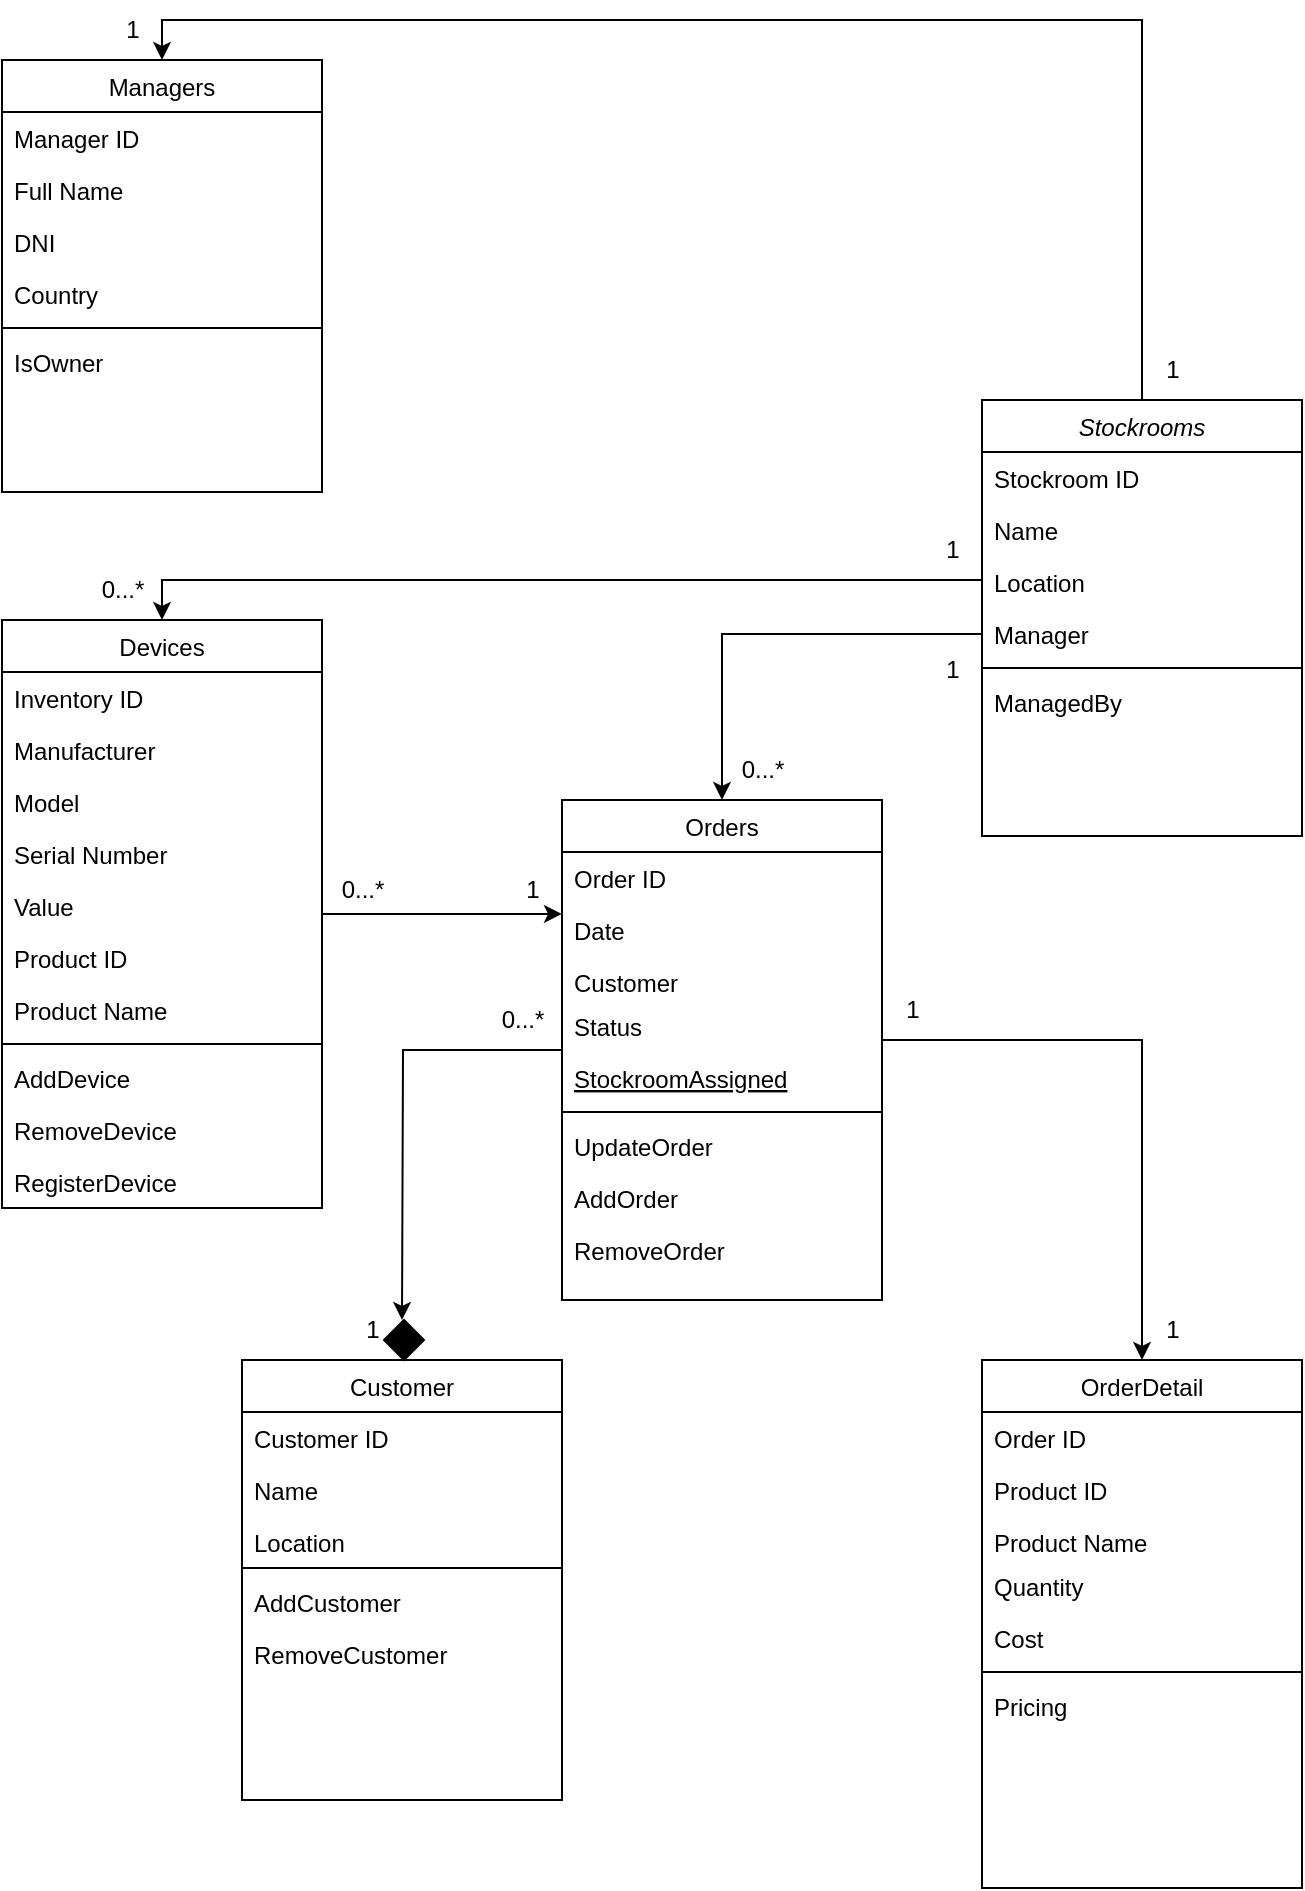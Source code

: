 <mxfile version="20.2.3" type="github"><diagram id="yNvFAJxsApXKGVOP22Gg" name="Page-1"><mxGraphModel dx="1422" dy="762" grid="1" gridSize="10" guides="1" tooltips="1" connect="1" arrows="1" fold="1" page="1" pageScale="1" pageWidth="850" pageHeight="1100" math="0" shadow="0"><root><mxCell id="0"/><mxCell id="1" parent="0"/><mxCell id="cPBRuptor7ug4qodC-C1-1" style="edgeStyle=orthogonalEdgeStyle;rounded=0;orthogonalLoop=1;jettySize=auto;html=1;strokeColor=#000000;entryX=0.5;entryY=0;entryDx=0;entryDy=0;" edge="1" parent="1" source="cPBRuptor7ug4qodC-C1-3" target="cPBRuptor7ug4qodC-C1-10"><mxGeometry relative="1" as="geometry"><Array as="points"><mxPoint x="120" y="330"/></Array></mxGeometry></mxCell><mxCell id="cPBRuptor7ug4qodC-C1-2" style="edgeStyle=orthogonalEdgeStyle;rounded=0;orthogonalLoop=1;jettySize=auto;html=1;entryX=0.5;entryY=0;entryDx=0;entryDy=0;strokeColor=#000000;startArrow=none;exitX=0.5;exitY=0;exitDx=0;exitDy=0;" edge="1" parent="1" source="cPBRuptor7ug4qodC-C1-3" target="cPBRuptor7ug4qodC-C1-20"><mxGeometry relative="1" as="geometry"><Array as="points"/></mxGeometry></mxCell><mxCell id="cPBRuptor7ug4qodC-C1-3" value="Stockrooms" style="swimlane;fontStyle=2;align=center;verticalAlign=top;childLayout=stackLayout;horizontal=1;startSize=26;horizontalStack=0;resizeParent=1;resizeLast=0;collapsible=1;marginBottom=0;rounded=0;shadow=0;strokeWidth=1;" vertex="1" parent="1"><mxGeometry x="530" y="240" width="160" height="218" as="geometry"><mxRectangle x="230" y="140" width="160" height="26" as="alternateBounds"/></mxGeometry></mxCell><mxCell id="cPBRuptor7ug4qodC-C1-4" value="Stockroom ID" style="text;align=left;verticalAlign=top;spacingLeft=4;spacingRight=4;overflow=hidden;rotatable=0;points=[[0,0.5],[1,0.5]];portConstraint=eastwest;" vertex="1" parent="cPBRuptor7ug4qodC-C1-3"><mxGeometry y="26" width="160" height="26" as="geometry"/></mxCell><mxCell id="cPBRuptor7ug4qodC-C1-5" value="Name" style="text;align=left;verticalAlign=top;spacingLeft=4;spacingRight=4;overflow=hidden;rotatable=0;points=[[0,0.5],[1,0.5]];portConstraint=eastwest;rounded=0;shadow=0;html=0;" vertex="1" parent="cPBRuptor7ug4qodC-C1-3"><mxGeometry y="52" width="160" height="26" as="geometry"/></mxCell><mxCell id="cPBRuptor7ug4qodC-C1-6" value="Location" style="text;align=left;verticalAlign=top;spacingLeft=4;spacingRight=4;overflow=hidden;rotatable=0;points=[[0,0.5],[1,0.5]];portConstraint=eastwest;rounded=0;shadow=0;html=0;" vertex="1" parent="cPBRuptor7ug4qodC-C1-3"><mxGeometry y="78" width="160" height="26" as="geometry"/></mxCell><mxCell id="cPBRuptor7ug4qodC-C1-7" value="Manager" style="text;align=left;verticalAlign=top;spacingLeft=4;spacingRight=4;overflow=hidden;rotatable=0;points=[[0,0.5],[1,0.5]];portConstraint=eastwest;rounded=0;shadow=0;html=0;" vertex="1" parent="cPBRuptor7ug4qodC-C1-3"><mxGeometry y="104" width="160" height="26" as="geometry"/></mxCell><mxCell id="cPBRuptor7ug4qodC-C1-8" value="" style="line;html=1;strokeWidth=1;align=left;verticalAlign=middle;spacingTop=-1;spacingLeft=3;spacingRight=3;rotatable=0;labelPosition=right;points=[];portConstraint=eastwest;" vertex="1" parent="cPBRuptor7ug4qodC-C1-3"><mxGeometry y="130" width="160" height="8" as="geometry"/></mxCell><mxCell id="cPBRuptor7ug4qodC-C1-67" value="ManagedBy" style="text;align=left;verticalAlign=top;spacingLeft=4;spacingRight=4;overflow=hidden;rotatable=0;points=[[0,0.5],[1,0.5]];portConstraint=eastwest;" vertex="1" parent="cPBRuptor7ug4qodC-C1-3"><mxGeometry y="138" width="160" height="26" as="geometry"/></mxCell><mxCell id="cPBRuptor7ug4qodC-C1-71" style="edgeStyle=orthogonalEdgeStyle;rounded=0;orthogonalLoop=1;jettySize=auto;html=1;entryX=0;entryY=0.192;entryDx=0;entryDy=0;entryPerimeter=0;" edge="1" parent="1" source="cPBRuptor7ug4qodC-C1-10" target="cPBRuptor7ug4qodC-C1-37"><mxGeometry relative="1" as="geometry"/></mxCell><mxCell id="cPBRuptor7ug4qodC-C1-10" value="Devices" style="swimlane;fontStyle=0;align=center;verticalAlign=top;childLayout=stackLayout;horizontal=1;startSize=26;horizontalStack=0;resizeParent=1;resizeLast=0;collapsible=1;marginBottom=0;rounded=0;shadow=0;strokeWidth=1;" vertex="1" parent="1"><mxGeometry x="40" y="350" width="160" height="294" as="geometry"><mxRectangle x="130" y="380" width="160" height="26" as="alternateBounds"/></mxGeometry></mxCell><mxCell id="cPBRuptor7ug4qodC-C1-11" value="Inventory ID" style="text;align=left;verticalAlign=top;spacingLeft=4;spacingRight=4;overflow=hidden;rotatable=0;points=[[0,0.5],[1,0.5]];portConstraint=eastwest;" vertex="1" parent="cPBRuptor7ug4qodC-C1-10"><mxGeometry y="26" width="160" height="26" as="geometry"/></mxCell><mxCell id="cPBRuptor7ug4qodC-C1-12" value="Manufacturer" style="text;align=left;verticalAlign=top;spacingLeft=4;spacingRight=4;overflow=hidden;rotatable=0;points=[[0,0.5],[1,0.5]];portConstraint=eastwest;rounded=0;shadow=0;html=0;" vertex="1" parent="cPBRuptor7ug4qodC-C1-10"><mxGeometry y="52" width="160" height="26" as="geometry"/></mxCell><mxCell id="cPBRuptor7ug4qodC-C1-13" value="Model" style="text;align=left;verticalAlign=top;spacingLeft=4;spacingRight=4;overflow=hidden;rotatable=0;points=[[0,0.5],[1,0.5]];portConstraint=eastwest;rounded=0;shadow=0;html=0;" vertex="1" parent="cPBRuptor7ug4qodC-C1-10"><mxGeometry y="78" width="160" height="26" as="geometry"/></mxCell><mxCell id="cPBRuptor7ug4qodC-C1-14" value="Serial Number" style="text;align=left;verticalAlign=top;spacingLeft=4;spacingRight=4;overflow=hidden;rotatable=0;points=[[0,0.5],[1,0.5]];portConstraint=eastwest;rounded=0;shadow=0;html=0;" vertex="1" parent="cPBRuptor7ug4qodC-C1-10"><mxGeometry y="104" width="160" height="26" as="geometry"/></mxCell><mxCell id="cPBRuptor7ug4qodC-C1-15" value="Value" style="text;align=left;verticalAlign=top;spacingLeft=4;spacingRight=4;overflow=hidden;rotatable=0;points=[[0,0.5],[1,0.5]];portConstraint=eastwest;rounded=0;shadow=0;html=0;" vertex="1" parent="cPBRuptor7ug4qodC-C1-10"><mxGeometry y="130" width="160" height="26" as="geometry"/></mxCell><mxCell id="cPBRuptor7ug4qodC-C1-68" value="Product ID" style="text;align=left;verticalAlign=top;spacingLeft=4;spacingRight=4;overflow=hidden;rotatable=0;points=[[0,0.5],[1,0.5]];portConstraint=eastwest;rounded=0;shadow=0;html=0;" vertex="1" parent="cPBRuptor7ug4qodC-C1-10"><mxGeometry y="156" width="160" height="26" as="geometry"/></mxCell><mxCell id="cPBRuptor7ug4qodC-C1-69" value="Product Name" style="text;align=left;verticalAlign=top;spacingLeft=4;spacingRight=4;overflow=hidden;rotatable=0;points=[[0,0.5],[1,0.5]];portConstraint=eastwest;rounded=0;shadow=0;html=0;" vertex="1" parent="cPBRuptor7ug4qodC-C1-10"><mxGeometry y="182" width="160" height="26" as="geometry"/></mxCell><mxCell id="cPBRuptor7ug4qodC-C1-16" value="" style="line;html=1;strokeWidth=1;align=left;verticalAlign=middle;spacingTop=-1;spacingLeft=3;spacingRight=3;rotatable=0;labelPosition=right;points=[];portConstraint=eastwest;" vertex="1" parent="cPBRuptor7ug4qodC-C1-10"><mxGeometry y="208" width="160" height="8" as="geometry"/></mxCell><mxCell id="cPBRuptor7ug4qodC-C1-18" value="AddDevice" style="text;align=left;verticalAlign=top;spacingLeft=4;spacingRight=4;overflow=hidden;rotatable=0;points=[[0,0.5],[1,0.5]];portConstraint=eastwest;" vertex="1" parent="cPBRuptor7ug4qodC-C1-10"><mxGeometry y="216" width="160" height="26" as="geometry"/></mxCell><mxCell id="cPBRuptor7ug4qodC-C1-19" value="RemoveDevice" style="text;align=left;verticalAlign=top;spacingLeft=4;spacingRight=4;overflow=hidden;rotatable=0;points=[[0,0.5],[1,0.5]];portConstraint=eastwest;" vertex="1" parent="cPBRuptor7ug4qodC-C1-10"><mxGeometry y="242" width="160" height="26" as="geometry"/></mxCell><mxCell id="cPBRuptor7ug4qodC-C1-66" value="RegisterDevice" style="text;align=left;verticalAlign=top;spacingLeft=4;spacingRight=4;overflow=hidden;rotatable=0;points=[[0,0.5],[1,0.5]];portConstraint=eastwest;" vertex="1" parent="cPBRuptor7ug4qodC-C1-10"><mxGeometry y="268" width="160" height="26" as="geometry"/></mxCell><mxCell id="cPBRuptor7ug4qodC-C1-20" value="Managers" style="swimlane;fontStyle=0;align=center;verticalAlign=top;childLayout=stackLayout;horizontal=1;startSize=26;horizontalStack=0;resizeParent=1;resizeLast=0;collapsible=1;marginBottom=0;rounded=0;shadow=0;strokeWidth=1;" vertex="1" parent="1"><mxGeometry x="40" y="70" width="160" height="216" as="geometry"><mxRectangle x="550" y="140" width="160" height="26" as="alternateBounds"/></mxGeometry></mxCell><mxCell id="cPBRuptor7ug4qodC-C1-21" value="Manager ID" style="text;align=left;verticalAlign=top;spacingLeft=4;spacingRight=4;overflow=hidden;rotatable=0;points=[[0,0.5],[1,0.5]];portConstraint=eastwest;" vertex="1" parent="cPBRuptor7ug4qodC-C1-20"><mxGeometry y="26" width="160" height="26" as="geometry"/></mxCell><mxCell id="cPBRuptor7ug4qodC-C1-22" value="Full Name" style="text;align=left;verticalAlign=top;spacingLeft=4;spacingRight=4;overflow=hidden;rotatable=0;points=[[0,0.5],[1,0.5]];portConstraint=eastwest;rounded=0;shadow=0;html=0;" vertex="1" parent="cPBRuptor7ug4qodC-C1-20"><mxGeometry y="52" width="160" height="26" as="geometry"/></mxCell><mxCell id="cPBRuptor7ug4qodC-C1-23" value="DNI" style="text;align=left;verticalAlign=top;spacingLeft=4;spacingRight=4;overflow=hidden;rotatable=0;points=[[0,0.5],[1,0.5]];portConstraint=eastwest;rounded=0;shadow=0;html=0;" vertex="1" parent="cPBRuptor7ug4qodC-C1-20"><mxGeometry y="78" width="160" height="26" as="geometry"/></mxCell><mxCell id="cPBRuptor7ug4qodC-C1-24" value="Country" style="text;align=left;verticalAlign=top;spacingLeft=4;spacingRight=4;overflow=hidden;rotatable=0;points=[[0,0.5],[1,0.5]];portConstraint=eastwest;rounded=0;shadow=0;html=0;" vertex="1" parent="cPBRuptor7ug4qodC-C1-20"><mxGeometry y="104" width="160" height="26" as="geometry"/></mxCell><mxCell id="cPBRuptor7ug4qodC-C1-25" value="" style="line;html=1;strokeWidth=1;align=left;verticalAlign=middle;spacingTop=-1;spacingLeft=3;spacingRight=3;rotatable=0;labelPosition=right;points=[];portConstraint=eastwest;" vertex="1" parent="cPBRuptor7ug4qodC-C1-20"><mxGeometry y="130" width="160" height="8" as="geometry"/></mxCell><mxCell id="cPBRuptor7ug4qodC-C1-26" value="IsOwner" style="text;align=left;verticalAlign=top;spacingLeft=4;spacingRight=4;overflow=hidden;rotatable=0;points=[[0,0.5],[1,0.5]];portConstraint=eastwest;" vertex="1" parent="cPBRuptor7ug4qodC-C1-20"><mxGeometry y="138" width="160" height="26" as="geometry"/></mxCell><mxCell id="cPBRuptor7ug4qodC-C1-27" value="Customer" style="swimlane;fontStyle=0;align=center;verticalAlign=top;childLayout=stackLayout;horizontal=1;startSize=26;horizontalStack=0;resizeParent=1;resizeLast=0;collapsible=1;marginBottom=0;rounded=0;shadow=0;strokeWidth=1;" vertex="1" parent="1"><mxGeometry x="160" y="720" width="160" height="220" as="geometry"><mxRectangle x="130" y="380" width="160" height="26" as="alternateBounds"/></mxGeometry></mxCell><mxCell id="cPBRuptor7ug4qodC-C1-28" value="Customer ID" style="text;align=left;verticalAlign=top;spacingLeft=4;spacingRight=4;overflow=hidden;rotatable=0;points=[[0,0.5],[1,0.5]];portConstraint=eastwest;" vertex="1" parent="cPBRuptor7ug4qodC-C1-27"><mxGeometry y="26" width="160" height="26" as="geometry"/></mxCell><mxCell id="cPBRuptor7ug4qodC-C1-29" value="Name" style="text;align=left;verticalAlign=top;spacingLeft=4;spacingRight=4;overflow=hidden;rotatable=0;points=[[0,0.5],[1,0.5]];portConstraint=eastwest;rounded=0;shadow=0;html=0;" vertex="1" parent="cPBRuptor7ug4qodC-C1-27"><mxGeometry y="52" width="160" height="26" as="geometry"/></mxCell><mxCell id="cPBRuptor7ug4qodC-C1-30" value="Location" style="text;align=left;verticalAlign=top;spacingLeft=4;spacingRight=4;overflow=hidden;rotatable=0;points=[[0,0.5],[1,0.5]];portConstraint=eastwest;rounded=0;shadow=0;html=0;" vertex="1" parent="cPBRuptor7ug4qodC-C1-27"><mxGeometry y="78" width="160" height="22" as="geometry"/></mxCell><mxCell id="cPBRuptor7ug4qodC-C1-31" value="" style="line;html=1;strokeWidth=1;align=left;verticalAlign=middle;spacingTop=-1;spacingLeft=3;spacingRight=3;rotatable=0;labelPosition=right;points=[];portConstraint=eastwest;" vertex="1" parent="cPBRuptor7ug4qodC-C1-27"><mxGeometry y="100" width="160" height="8" as="geometry"/></mxCell><mxCell id="cPBRuptor7ug4qodC-C1-32" value="AddCustomer" style="text;align=left;verticalAlign=top;spacingLeft=4;spacingRight=4;overflow=hidden;rotatable=0;points=[[0,0.5],[1,0.5]];portConstraint=eastwest;" vertex="1" parent="cPBRuptor7ug4qodC-C1-27"><mxGeometry y="108" width="160" height="26" as="geometry"/></mxCell><mxCell id="cPBRuptor7ug4qodC-C1-33" value="RemoveCustomer" style="text;align=left;verticalAlign=top;spacingLeft=4;spacingRight=4;overflow=hidden;rotatable=0;points=[[0,0.5],[1,0.5]];portConstraint=eastwest;" vertex="1" parent="cPBRuptor7ug4qodC-C1-27"><mxGeometry y="134" width="160" height="26" as="geometry"/></mxCell><mxCell id="cPBRuptor7ug4qodC-C1-34" style="edgeStyle=orthogonalEdgeStyle;rounded=0;orthogonalLoop=1;jettySize=auto;html=1;strokeColor=#000000;" edge="1" parent="1" source="cPBRuptor7ug4qodC-C1-35"><mxGeometry relative="1" as="geometry"><mxPoint x="240" y="700" as="targetPoint"/></mxGeometry></mxCell><mxCell id="cPBRuptor7ug4qodC-C1-35" value="Orders" style="swimlane;fontStyle=0;align=center;verticalAlign=top;childLayout=stackLayout;horizontal=1;startSize=26;horizontalStack=0;resizeParent=1;resizeLast=0;collapsible=1;marginBottom=0;rounded=0;shadow=0;strokeWidth=1;" vertex="1" parent="1"><mxGeometry x="320" y="440" width="160" height="250" as="geometry"><mxRectangle x="130" y="380" width="160" height="26" as="alternateBounds"/></mxGeometry></mxCell><mxCell id="cPBRuptor7ug4qodC-C1-36" value="Order ID" style="text;align=left;verticalAlign=top;spacingLeft=4;spacingRight=4;overflow=hidden;rotatable=0;points=[[0,0.5],[1,0.5]];portConstraint=eastwest;" vertex="1" parent="cPBRuptor7ug4qodC-C1-35"><mxGeometry y="26" width="160" height="26" as="geometry"/></mxCell><mxCell id="cPBRuptor7ug4qodC-C1-37" value="Date" style="text;align=left;verticalAlign=top;spacingLeft=4;spacingRight=4;overflow=hidden;rotatable=0;points=[[0,0.5],[1,0.5]];portConstraint=eastwest;rounded=0;shadow=0;html=0;" vertex="1" parent="cPBRuptor7ug4qodC-C1-35"><mxGeometry y="52" width="160" height="26" as="geometry"/></mxCell><mxCell id="cPBRuptor7ug4qodC-C1-38" value="Customer" style="text;align=left;verticalAlign=top;spacingLeft=4;spacingRight=4;overflow=hidden;rotatable=0;points=[[0,0.5],[1,0.5]];portConstraint=eastwest;rounded=0;shadow=0;html=0;" vertex="1" parent="cPBRuptor7ug4qodC-C1-35"><mxGeometry y="78" width="160" height="22" as="geometry"/></mxCell><mxCell id="cPBRuptor7ug4qodC-C1-39" value="Status" style="text;align=left;verticalAlign=top;spacingLeft=4;spacingRight=4;overflow=hidden;rotatable=0;points=[[0,0.5],[1,0.5]];portConstraint=eastwest;rounded=0;shadow=0;html=0;" vertex="1" parent="cPBRuptor7ug4qodC-C1-35"><mxGeometry y="100" width="160" height="26" as="geometry"/></mxCell><mxCell id="cPBRuptor7ug4qodC-C1-40" value="StockroomAssigned" style="text;align=left;verticalAlign=top;spacingLeft=4;spacingRight=4;overflow=hidden;rotatable=0;points=[[0,0.5],[1,0.5]];portConstraint=eastwest;fontStyle=4" vertex="1" parent="cPBRuptor7ug4qodC-C1-35"><mxGeometry y="126" width="160" height="26" as="geometry"/></mxCell><mxCell id="cPBRuptor7ug4qodC-C1-41" value="" style="line;html=1;strokeWidth=1;align=left;verticalAlign=middle;spacingTop=-1;spacingLeft=3;spacingRight=3;rotatable=0;labelPosition=right;points=[];portConstraint=eastwest;" vertex="1" parent="cPBRuptor7ug4qodC-C1-35"><mxGeometry y="152" width="160" height="8" as="geometry"/></mxCell><mxCell id="cPBRuptor7ug4qodC-C1-42" value="UpdateOrder" style="text;align=left;verticalAlign=top;spacingLeft=4;spacingRight=4;overflow=hidden;rotatable=0;points=[[0,0.5],[1,0.5]];portConstraint=eastwest;" vertex="1" parent="cPBRuptor7ug4qodC-C1-35"><mxGeometry y="160" width="160" height="26" as="geometry"/></mxCell><mxCell id="cPBRuptor7ug4qodC-C1-43" value="AddOrder" style="text;align=left;verticalAlign=top;spacingLeft=4;spacingRight=4;overflow=hidden;rotatable=0;points=[[0,0.5],[1,0.5]];portConstraint=eastwest;" vertex="1" parent="cPBRuptor7ug4qodC-C1-35"><mxGeometry y="186" width="160" height="26" as="geometry"/></mxCell><mxCell id="cPBRuptor7ug4qodC-C1-44" value="RemoveOrder" style="text;align=left;verticalAlign=top;spacingLeft=4;spacingRight=4;overflow=hidden;rotatable=0;points=[[0,0.5],[1,0.5]];portConstraint=eastwest;" vertex="1" parent="cPBRuptor7ug4qodC-C1-35"><mxGeometry y="212" width="160" height="26" as="geometry"/></mxCell><mxCell id="cPBRuptor7ug4qodC-C1-45" value="OrderDetail" style="swimlane;fontStyle=0;align=center;verticalAlign=top;childLayout=stackLayout;horizontal=1;startSize=26;horizontalStack=0;resizeParent=1;resizeLast=0;collapsible=1;marginBottom=0;rounded=0;shadow=0;strokeWidth=1;" vertex="1" parent="1"><mxGeometry x="530" y="720" width="160" height="264" as="geometry"><mxRectangle x="130" y="380" width="160" height="26" as="alternateBounds"/></mxGeometry></mxCell><mxCell id="cPBRuptor7ug4qodC-C1-46" value="Order ID" style="text;align=left;verticalAlign=top;spacingLeft=4;spacingRight=4;overflow=hidden;rotatable=0;points=[[0,0.5],[1,0.5]];portConstraint=eastwest;" vertex="1" parent="cPBRuptor7ug4qodC-C1-45"><mxGeometry y="26" width="160" height="26" as="geometry"/></mxCell><mxCell id="cPBRuptor7ug4qodC-C1-47" value="Product ID" style="text;align=left;verticalAlign=top;spacingLeft=4;spacingRight=4;overflow=hidden;rotatable=0;points=[[0,0.5],[1,0.5]];portConstraint=eastwest;rounded=0;shadow=0;html=0;" vertex="1" parent="cPBRuptor7ug4qodC-C1-45"><mxGeometry y="52" width="160" height="26" as="geometry"/></mxCell><mxCell id="cPBRuptor7ug4qodC-C1-48" value="Product Name" style="text;align=left;verticalAlign=top;spacingLeft=4;spacingRight=4;overflow=hidden;rotatable=0;points=[[0,0.5],[1,0.5]];portConstraint=eastwest;rounded=0;shadow=0;html=0;" vertex="1" parent="cPBRuptor7ug4qodC-C1-45"><mxGeometry y="78" width="160" height="22" as="geometry"/></mxCell><mxCell id="cPBRuptor7ug4qodC-C1-49" value="Quantity" style="text;align=left;verticalAlign=top;spacingLeft=4;spacingRight=4;overflow=hidden;rotatable=0;points=[[0,0.5],[1,0.5]];portConstraint=eastwest;rounded=0;shadow=0;html=0;" vertex="1" parent="cPBRuptor7ug4qodC-C1-45"><mxGeometry y="100" width="160" height="26" as="geometry"/></mxCell><mxCell id="cPBRuptor7ug4qodC-C1-50" value="Cost" style="text;align=left;verticalAlign=top;spacingLeft=4;spacingRight=4;overflow=hidden;rotatable=0;points=[[0,0.5],[1,0.5]];portConstraint=eastwest;rounded=0;shadow=0;html=0;" vertex="1" parent="cPBRuptor7ug4qodC-C1-45"><mxGeometry y="126" width="160" height="26" as="geometry"/></mxCell><mxCell id="cPBRuptor7ug4qodC-C1-51" value="" style="line;html=1;strokeWidth=1;align=left;verticalAlign=middle;spacingTop=-1;spacingLeft=3;spacingRight=3;rotatable=0;labelPosition=right;points=[];portConstraint=eastwest;" vertex="1" parent="cPBRuptor7ug4qodC-C1-45"><mxGeometry y="152" width="160" height="8" as="geometry"/></mxCell><mxCell id="cPBRuptor7ug4qodC-C1-52" value="Pricing" style="text;align=left;verticalAlign=top;spacingLeft=4;spacingRight=4;overflow=hidden;rotatable=0;points=[[0,0.5],[1,0.5]];portConstraint=eastwest;" vertex="1" parent="cPBRuptor7ug4qodC-C1-45"><mxGeometry y="160" width="160" height="26" as="geometry"/></mxCell><mxCell id="cPBRuptor7ug4qodC-C1-53" value="1" style="text;html=1;align=center;verticalAlign=middle;resizable=0;points=[];autosize=1;strokeColor=none;fillColor=none;" vertex="1" parent="1"><mxGeometry x="610" y="690" width="30" height="30" as="geometry"/></mxCell><mxCell id="cPBRuptor7ug4qodC-C1-54" value="" style="rhombus;whiteSpace=wrap;html=1;fillColor=#000000;" vertex="1" parent="1"><mxGeometry x="231" y="700" width="20" height="20" as="geometry"/></mxCell><mxCell id="cPBRuptor7ug4qodC-C1-55" value="0...*" style="text;html=1;align=center;verticalAlign=middle;resizable=0;points=[];autosize=1;strokeColor=none;fillColor=none;" vertex="1" parent="1"><mxGeometry x="280" y="535" width="40" height="30" as="geometry"/></mxCell><mxCell id="cPBRuptor7ug4qodC-C1-56" style="edgeStyle=orthogonalEdgeStyle;rounded=0;orthogonalLoop=1;jettySize=auto;html=1;entryX=0.5;entryY=0;entryDx=0;entryDy=0;strokeColor=#000000;" edge="1" parent="1" source="cPBRuptor7ug4qodC-C1-39" target="cPBRuptor7ug4qodC-C1-45"><mxGeometry relative="1" as="geometry"><Array as="points"><mxPoint x="610" y="560"/></Array></mxGeometry></mxCell><mxCell id="cPBRuptor7ug4qodC-C1-57" value="1" style="text;html=1;align=center;verticalAlign=middle;resizable=0;points=[];autosize=1;strokeColor=none;fillColor=none;" vertex="1" parent="1"><mxGeometry x="480" y="530" width="30" height="30" as="geometry"/></mxCell><mxCell id="cPBRuptor7ug4qodC-C1-58" style="edgeStyle=orthogonalEdgeStyle;rounded=0;orthogonalLoop=1;jettySize=auto;html=1;entryX=0.5;entryY=0;entryDx=0;entryDy=0;strokeColor=#000000;" edge="1" parent="1" source="cPBRuptor7ug4qodC-C1-7" target="cPBRuptor7ug4qodC-C1-35"><mxGeometry relative="1" as="geometry"/></mxCell><mxCell id="cPBRuptor7ug4qodC-C1-59" value="0...*" style="text;html=1;align=center;verticalAlign=middle;resizable=0;points=[];autosize=1;strokeColor=none;fillColor=none;" vertex="1" parent="1"><mxGeometry x="400" y="410" width="40" height="30" as="geometry"/></mxCell><mxCell id="cPBRuptor7ug4qodC-C1-60" value="1" style="text;html=1;align=center;verticalAlign=middle;resizable=0;points=[];autosize=1;strokeColor=none;fillColor=none;" vertex="1" parent="1"><mxGeometry x="500" y="300" width="30" height="30" as="geometry"/></mxCell><mxCell id="cPBRuptor7ug4qodC-C1-61" value="1" style="text;html=1;align=center;verticalAlign=middle;resizable=0;points=[];autosize=1;strokeColor=none;fillColor=none;" vertex="1" parent="1"><mxGeometry x="500" y="360" width="30" height="30" as="geometry"/></mxCell><mxCell id="cPBRuptor7ug4qodC-C1-62" value="0...*" style="text;html=1;align=center;verticalAlign=middle;resizable=0;points=[];autosize=1;strokeColor=none;fillColor=none;" vertex="1" parent="1"><mxGeometry x="80" y="320" width="40" height="30" as="geometry"/></mxCell><mxCell id="cPBRuptor7ug4qodC-C1-63" value="1" style="text;html=1;align=center;verticalAlign=middle;resizable=0;points=[];autosize=1;strokeColor=none;fillColor=none;" vertex="1" parent="1"><mxGeometry x="610" y="210" width="30" height="30" as="geometry"/></mxCell><mxCell id="cPBRuptor7ug4qodC-C1-64" value="1" style="text;html=1;align=center;verticalAlign=middle;resizable=0;points=[];autosize=1;strokeColor=none;fillColor=none;" vertex="1" parent="1"><mxGeometry x="90" y="40" width="30" height="30" as="geometry"/></mxCell><mxCell id="cPBRuptor7ug4qodC-C1-65" value="1" style="text;html=1;align=center;verticalAlign=middle;resizable=0;points=[];autosize=1;strokeColor=none;fillColor=none;" vertex="1" parent="1"><mxGeometry x="210" y="690" width="30" height="30" as="geometry"/></mxCell><mxCell id="cPBRuptor7ug4qodC-C1-72" value="0...*" style="text;html=1;align=center;verticalAlign=middle;resizable=0;points=[];autosize=1;strokeColor=none;fillColor=none;" vertex="1" parent="1"><mxGeometry x="200" y="470" width="40" height="30" as="geometry"/></mxCell><mxCell id="cPBRuptor7ug4qodC-C1-74" value="1" style="text;html=1;align=center;verticalAlign=middle;resizable=0;points=[];autosize=1;strokeColor=none;fillColor=none;" vertex="1" parent="1"><mxGeometry x="290" y="470" width="30" height="30" as="geometry"/></mxCell></root></mxGraphModel></diagram></mxfile>